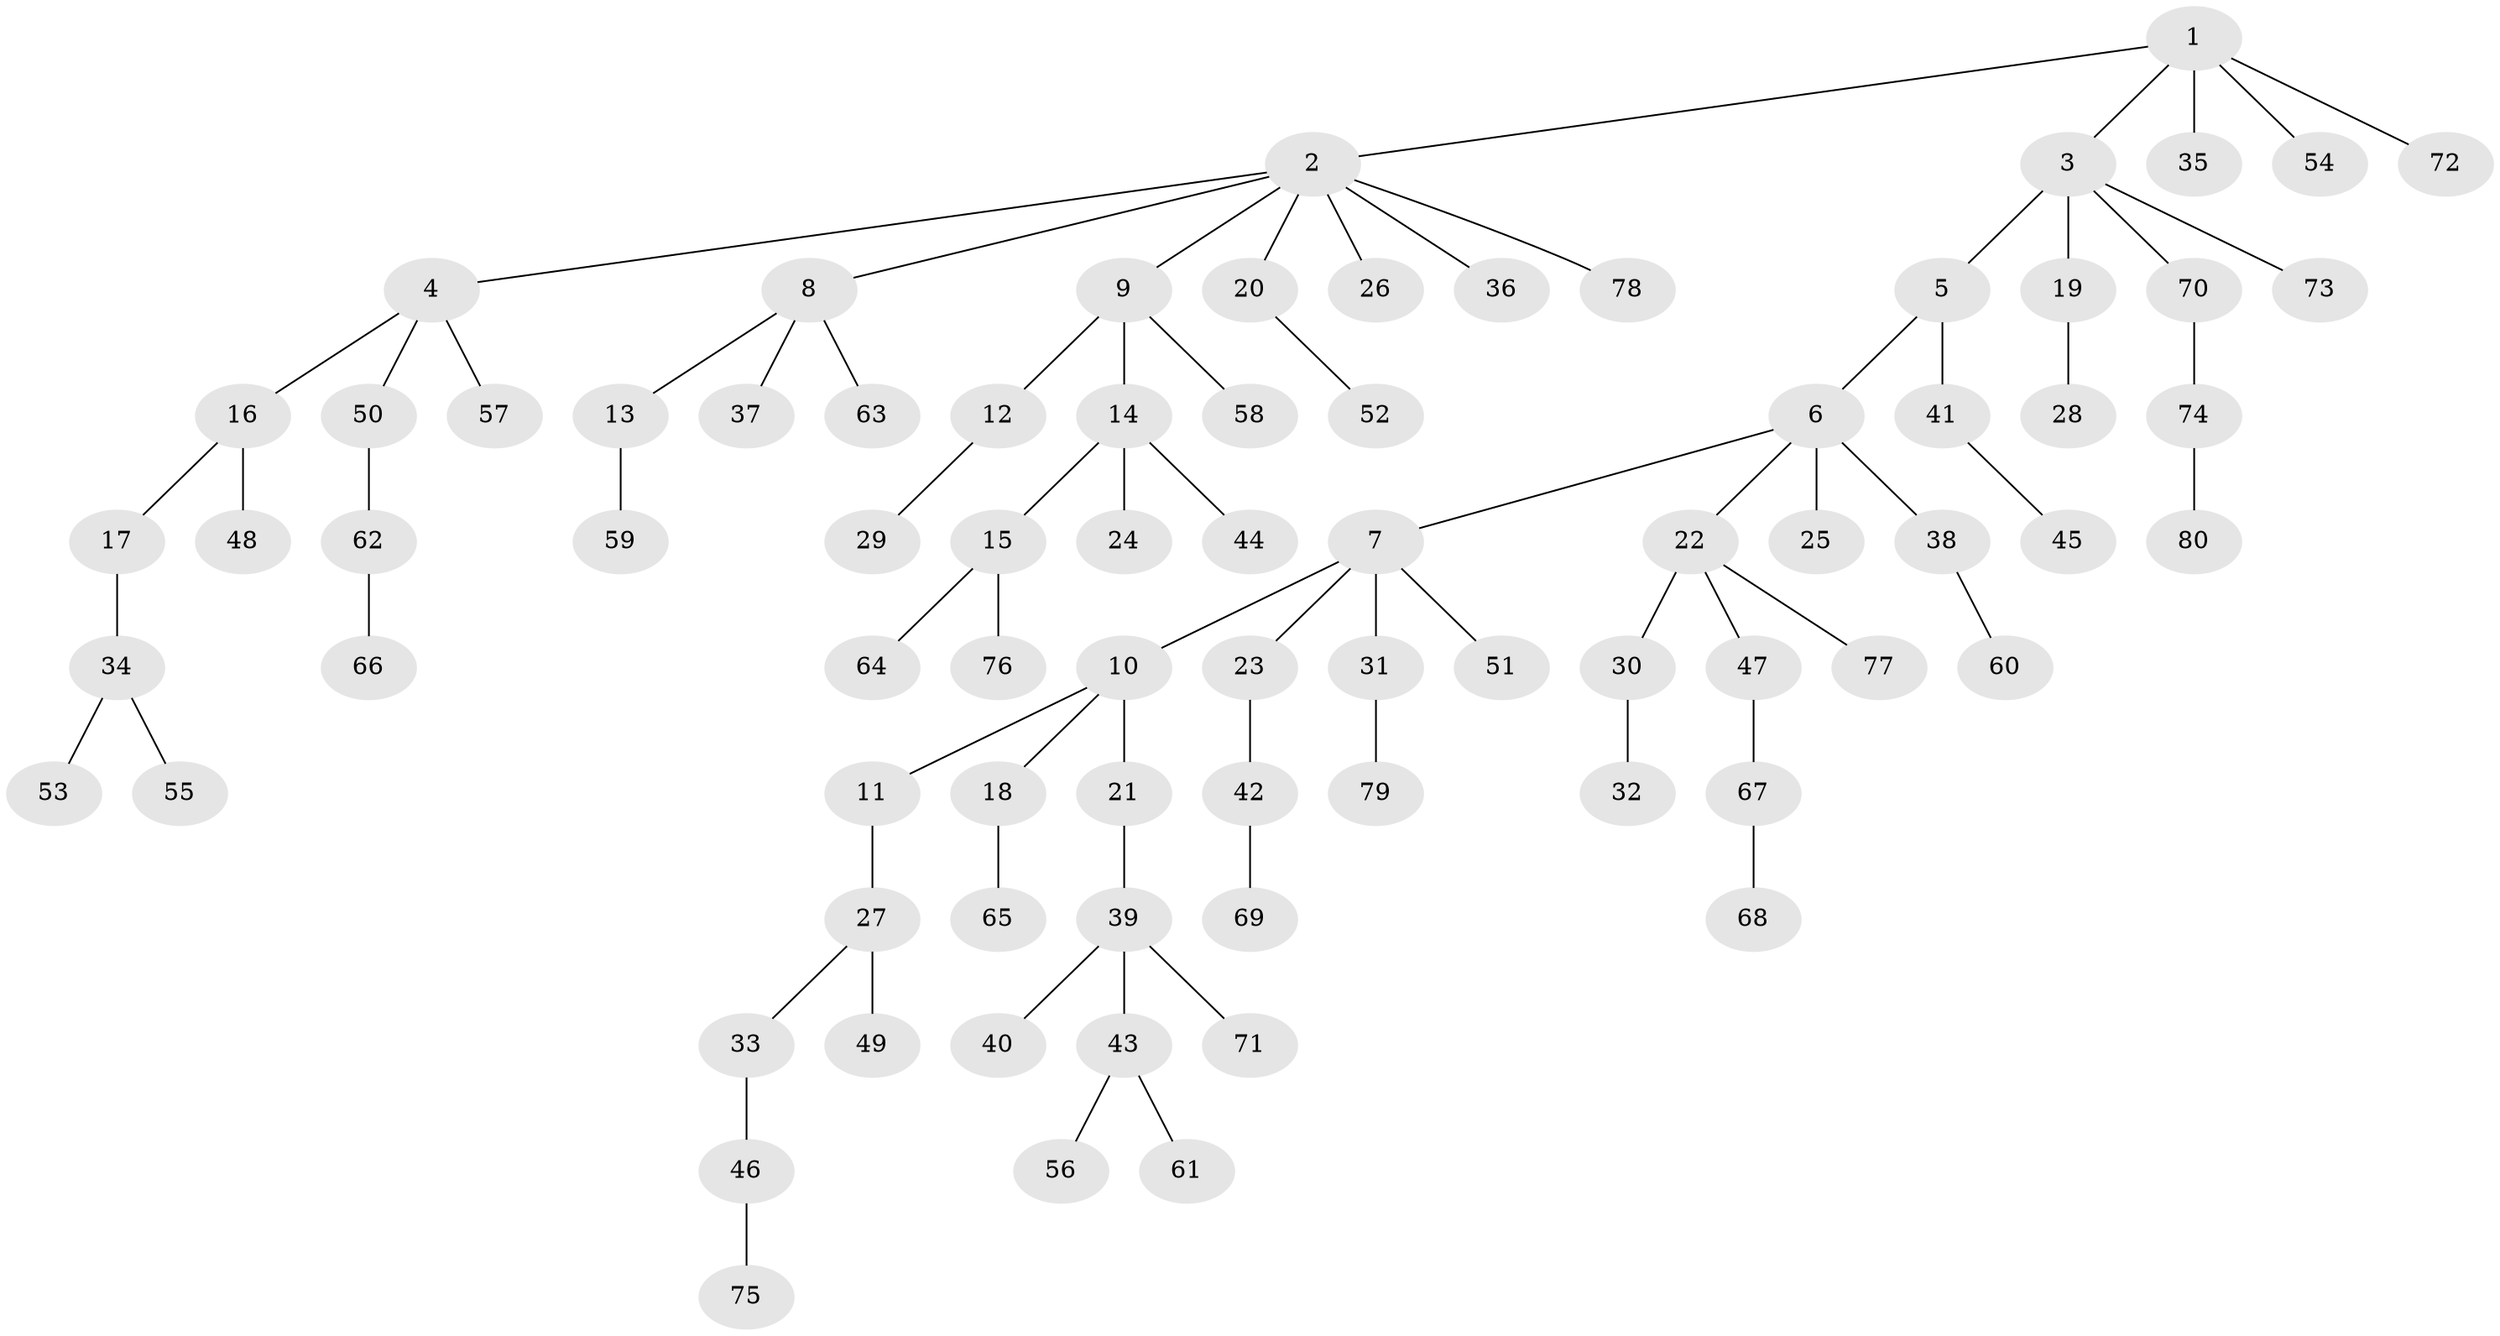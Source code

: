 // Generated by graph-tools (version 1.1) at 2025/36/03/09/25 02:36:34]
// undirected, 80 vertices, 79 edges
graph export_dot {
graph [start="1"]
  node [color=gray90,style=filled];
  1;
  2;
  3;
  4;
  5;
  6;
  7;
  8;
  9;
  10;
  11;
  12;
  13;
  14;
  15;
  16;
  17;
  18;
  19;
  20;
  21;
  22;
  23;
  24;
  25;
  26;
  27;
  28;
  29;
  30;
  31;
  32;
  33;
  34;
  35;
  36;
  37;
  38;
  39;
  40;
  41;
  42;
  43;
  44;
  45;
  46;
  47;
  48;
  49;
  50;
  51;
  52;
  53;
  54;
  55;
  56;
  57;
  58;
  59;
  60;
  61;
  62;
  63;
  64;
  65;
  66;
  67;
  68;
  69;
  70;
  71;
  72;
  73;
  74;
  75;
  76;
  77;
  78;
  79;
  80;
  1 -- 2;
  1 -- 3;
  1 -- 35;
  1 -- 54;
  1 -- 72;
  2 -- 4;
  2 -- 8;
  2 -- 9;
  2 -- 20;
  2 -- 26;
  2 -- 36;
  2 -- 78;
  3 -- 5;
  3 -- 19;
  3 -- 70;
  3 -- 73;
  4 -- 16;
  4 -- 50;
  4 -- 57;
  5 -- 6;
  5 -- 41;
  6 -- 7;
  6 -- 22;
  6 -- 25;
  6 -- 38;
  7 -- 10;
  7 -- 23;
  7 -- 31;
  7 -- 51;
  8 -- 13;
  8 -- 37;
  8 -- 63;
  9 -- 12;
  9 -- 14;
  9 -- 58;
  10 -- 11;
  10 -- 18;
  10 -- 21;
  11 -- 27;
  12 -- 29;
  13 -- 59;
  14 -- 15;
  14 -- 24;
  14 -- 44;
  15 -- 64;
  15 -- 76;
  16 -- 17;
  16 -- 48;
  17 -- 34;
  18 -- 65;
  19 -- 28;
  20 -- 52;
  21 -- 39;
  22 -- 30;
  22 -- 47;
  22 -- 77;
  23 -- 42;
  27 -- 33;
  27 -- 49;
  30 -- 32;
  31 -- 79;
  33 -- 46;
  34 -- 53;
  34 -- 55;
  38 -- 60;
  39 -- 40;
  39 -- 43;
  39 -- 71;
  41 -- 45;
  42 -- 69;
  43 -- 56;
  43 -- 61;
  46 -- 75;
  47 -- 67;
  50 -- 62;
  62 -- 66;
  67 -- 68;
  70 -- 74;
  74 -- 80;
}
